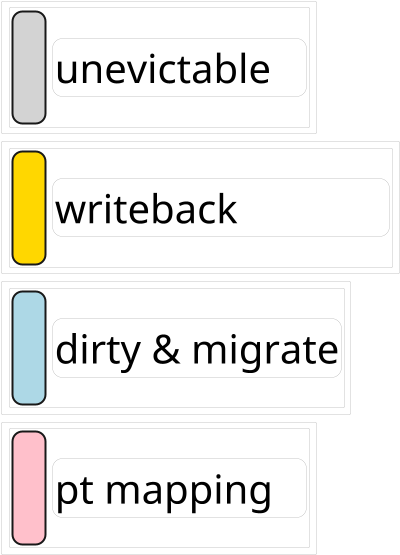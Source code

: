 @startuml

skinparam ComponentStyle rectangle
hide stereotype
top to bottom direction
scale 1/5

skinparam Component {
    FontSize 200
    FontColor black
    RoundCorner 100
    BorderThickness 10
    BackgroundColor transparent
    BorderThickness<<text>> 0
    BackgroundColor<<text>> transparent
    FontColor<<box>> transparent
}


skinparam Rectangle {
    FontSize 0
    FontColor black
    RoundCorner 10
    BorderThickness 0
    BackgroundColor transparent
    BorderThickness<<text>> 0
    BackgroundColor<<text>> transparent
    FontColor<<box>> transparent
}

rectangle r0 {
	rectangle r0_r0 {
		component "P\nG" as r0_r0_pg<<box>> #LightGrey
		component "unevictable	" as r0_r0_tx<<text>>
		r0_r0_pg-right[hidden]-r0_r0_tx
	}
}
rectangle r1 {
	rectangle r1_r0 {
		component "P\nG" as r1_r0_pg<<box>> #Gold
		component "writeback		" as r1_r0_tx<<text>>
		r1_r0_pg-right[hidden]-r1_r0_tx
	}
}
rectangle r2 {
	rectangle r2_r0 {
		component "P\nG" as r2_r0_pg<<box>> #LightBlue
		component "dirty & migrate" as r2_r0_tx<<text>>
		r2_r0_pg-right[hidden]-r2_r0_tx
	}
}
rectangle r3 {
	rectangle r3_r0 {
		component "P\nG" as r3_r0_pg<<box>> #Pink
		component "pt mapping	" as r3_r0_tx<<text>>
		r3_r0_pg-right[hidden]-r3_r0_tx
	}
}
r0-down[hidden]-r1
r1-down[hidden]-r2
r2-down[hidden]-r3

@enduml
